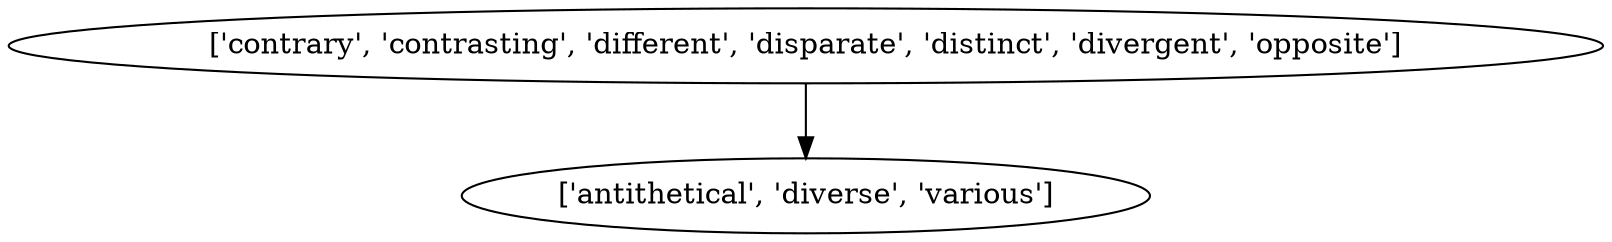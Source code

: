 strict digraph  {
	"['contrary', 'contrasting', 'different', 'disparate', 'distinct', 'divergent', 'opposite']" -> "['antithetical', 'diverse', 'various']";
}
